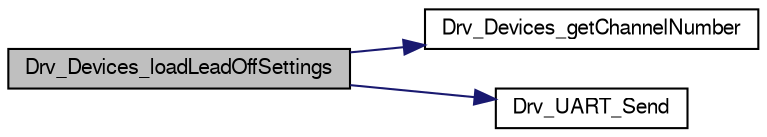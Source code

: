 digraph "Drv_Devices_loadLeadOffSettings"
{
  edge [fontname="FreeSans",fontsize="10",labelfontname="FreeSans",labelfontsize="10"];
  node [fontname="FreeSans",fontsize="10",shape=record];
  rankdir="LR";
  Node1 [label="Drv_Devices_loadLeadOffSettings",height=0.2,width=0.4,color="black", fillcolor="grey75", style="filled", fontcolor="black"];
  Node1 -> Node2 [color="midnightblue",fontsize="10",style="solid",fontname="FreeSans"];
  Node2 [label="Drv_Devices_getChannelNumber",height=0.2,width=0.4,color="black", fillcolor="white", style="filled",URL="$group__Devices__Library.html#ga648ce331709a942df57efd5b8645db13",tooltip="Convert channel number from character to number. "];
  Node1 -> Node3 [color="midnightblue",fontsize="10",style="solid",fontname="FreeSans"];
  Node3 [label="Drv_UART_Send",height=0.2,width=0.4,color="black", fillcolor="white", style="filled",URL="$group__UART__Library.html#ga3cd9c151bd9649652b8f6c7a8a371f4b",tooltip="Send data by UART. "];
}
